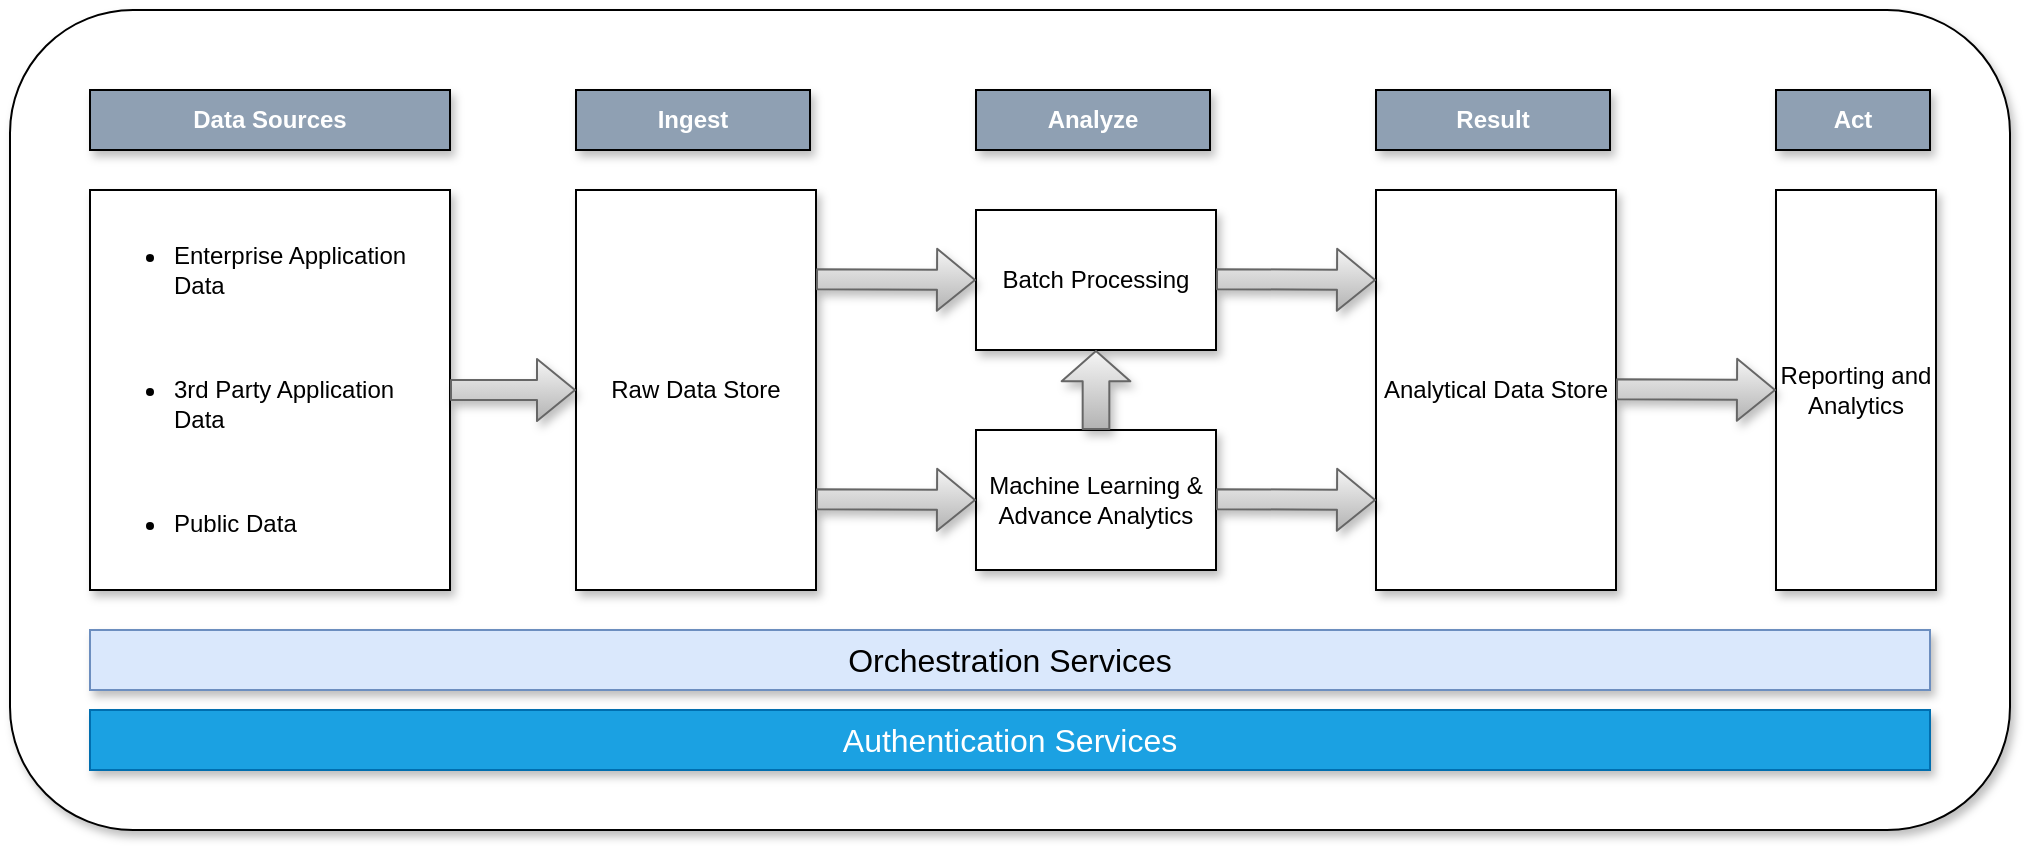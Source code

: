 <mxfile version="12.9.0" type="github">
  <diagram id="OGn64PBh9Zdr8OGnZs2C" name="Page-1">
    <mxGraphModel dx="1185" dy="594" grid="1" gridSize="10" guides="1" tooltips="1" connect="1" arrows="1" fold="1" page="1" pageScale="1" pageWidth="850" pageHeight="1100" math="0" shadow="0">
      <root>
        <mxCell id="0" />
        <mxCell id="1" parent="0" />
        <mxCell id="gZ8U1AVNbdteoeiocQ5B-48" value="" style="rounded=1;whiteSpace=wrap;html=1;shadow=1;comic=0;" vertex="1" parent="1">
          <mxGeometry x="40" y="30" width="1000" height="410" as="geometry" />
        </mxCell>
        <mxCell id="gZ8U1AVNbdteoeiocQ5B-24" value="&lt;ul&gt;&lt;li&gt;&lt;span&gt;Enterprise Application Data&lt;/span&gt;&lt;/li&gt;&lt;/ul&gt;&lt;div&gt;&lt;br&gt;&lt;/div&gt;&lt;ul&gt;&lt;li&gt;&lt;span&gt;3rd Party Application Data&lt;/span&gt;&lt;/li&gt;&lt;/ul&gt;&lt;div&gt;&lt;br&gt;&lt;/div&gt;&lt;ul&gt;&lt;li&gt;&lt;span&gt;Public Data&lt;/span&gt;&lt;/li&gt;&lt;/ul&gt;" style="rounded=0;whiteSpace=wrap;html=1;shadow=1;comic=0;align=left;" vertex="1" parent="1">
          <mxGeometry x="80" y="120" width="180" height="200" as="geometry" />
        </mxCell>
        <mxCell id="gZ8U1AVNbdteoeiocQ5B-26" value="Data Sources" style="rounded=0;whiteSpace=wrap;html=1;shadow=1;comic=0;fillColor=#8FA0B3;fontColor=#FFFFFF;fontStyle=1;glass=0;" vertex="1" parent="1">
          <mxGeometry x="80" y="70" width="180" height="30" as="geometry" />
        </mxCell>
        <mxCell id="gZ8U1AVNbdteoeiocQ5B-27" value="Raw Data Store" style="rounded=0;whiteSpace=wrap;html=1;shadow=1;comic=0;" vertex="1" parent="1">
          <mxGeometry x="323" y="120" width="120" height="200" as="geometry" />
        </mxCell>
        <mxCell id="gZ8U1AVNbdteoeiocQ5B-28" value="" style="shape=flexArrow;endArrow=classic;html=1;shadow=1;entryX=0;entryY=0.5;entryDx=0;entryDy=0;fillColor=#f5f5f5;strokeColor=#666666;gradientColor=#b3b3b3;" edge="1" parent="1" target="gZ8U1AVNbdteoeiocQ5B-27">
          <mxGeometry width="50" height="50" relative="1" as="geometry">
            <mxPoint x="260" y="220" as="sourcePoint" />
            <mxPoint x="310" y="170" as="targetPoint" />
          </mxGeometry>
        </mxCell>
        <mxCell id="gZ8U1AVNbdteoeiocQ5B-29" value="Batch Processing" style="rounded=0;whiteSpace=wrap;html=1;shadow=1;comic=0;" vertex="1" parent="1">
          <mxGeometry x="523" y="130" width="120" height="70" as="geometry" />
        </mxCell>
        <mxCell id="gZ8U1AVNbdteoeiocQ5B-30" value="Machine Learning &amp;amp; Advance Analytics" style="rounded=0;whiteSpace=wrap;html=1;shadow=1;comic=0;" vertex="1" parent="1">
          <mxGeometry x="523" y="240" width="120" height="70" as="geometry" />
        </mxCell>
        <mxCell id="gZ8U1AVNbdteoeiocQ5B-31" value="&lt;font style=&quot;font-size: 12px&quot;&gt;Analytical Data Store&lt;/font&gt;" style="rounded=0;whiteSpace=wrap;html=1;shadow=1;comic=0;" vertex="1" parent="1">
          <mxGeometry x="723" y="120" width="120" height="200" as="geometry" />
        </mxCell>
        <mxCell id="gZ8U1AVNbdteoeiocQ5B-32" value="&lt;font style=&quot;font-size: 12px&quot;&gt;Reporting and Analytics&lt;/font&gt;" style="rounded=0;whiteSpace=wrap;html=1;shadow=1;comic=0;" vertex="1" parent="1">
          <mxGeometry x="923" y="120" width="80" height="200" as="geometry" />
        </mxCell>
        <mxCell id="gZ8U1AVNbdteoeiocQ5B-33" value="&lt;font style=&quot;font-size: 16px&quot;&gt;Orchestration Services&lt;/font&gt;" style="rounded=0;whiteSpace=wrap;html=1;shadow=1;comic=0;fillColor=#dae8fc;strokeColor=#6c8ebf;" vertex="1" parent="1">
          <mxGeometry x="80" y="340" width="920" height="30" as="geometry" />
        </mxCell>
        <mxCell id="gZ8U1AVNbdteoeiocQ5B-34" value="" style="shape=flexArrow;endArrow=classic;html=1;shadow=1;fillColor=#f5f5f5;strokeColor=#666666;gradientColor=#b3b3b3;" edge="1" parent="1">
          <mxGeometry width="50" height="50" relative="1" as="geometry">
            <mxPoint x="443" y="164.58" as="sourcePoint" />
            <mxPoint x="523" y="165" as="targetPoint" />
          </mxGeometry>
        </mxCell>
        <mxCell id="gZ8U1AVNbdteoeiocQ5B-35" value="" style="shape=flexArrow;endArrow=classic;html=1;shadow=1;fillColor=#f5f5f5;strokeColor=#666666;gradientColor=#b3b3b3;" edge="1" parent="1">
          <mxGeometry width="50" height="50" relative="1" as="geometry">
            <mxPoint x="443" y="274.58" as="sourcePoint" />
            <mxPoint x="523" y="275" as="targetPoint" />
          </mxGeometry>
        </mxCell>
        <mxCell id="gZ8U1AVNbdteoeiocQ5B-36" value="" style="shape=flexArrow;endArrow=classic;html=1;shadow=1;fillColor=#f5f5f5;strokeColor=#666666;gradientColor=#b3b3b3;" edge="1" parent="1">
          <mxGeometry width="50" height="50" relative="1" as="geometry">
            <mxPoint x="643" y="164.58" as="sourcePoint" />
            <mxPoint x="723" y="165" as="targetPoint" />
          </mxGeometry>
        </mxCell>
        <mxCell id="gZ8U1AVNbdteoeiocQ5B-37" value="" style="shape=flexArrow;endArrow=classic;html=1;shadow=1;fillColor=#f5f5f5;strokeColor=#666666;gradientColor=#b3b3b3;" edge="1" parent="1">
          <mxGeometry width="50" height="50" relative="1" as="geometry">
            <mxPoint x="643" y="274.58" as="sourcePoint" />
            <mxPoint x="723" y="275" as="targetPoint" />
          </mxGeometry>
        </mxCell>
        <mxCell id="gZ8U1AVNbdteoeiocQ5B-38" value="" style="shape=flexArrow;endArrow=classic;html=1;shadow=1;fillColor=#f5f5f5;strokeColor=#666666;gradientColor=#b3b3b3;" edge="1" parent="1">
          <mxGeometry width="50" height="50" relative="1" as="geometry">
            <mxPoint x="843" y="219.58" as="sourcePoint" />
            <mxPoint x="923" y="220" as="targetPoint" />
          </mxGeometry>
        </mxCell>
        <mxCell id="gZ8U1AVNbdteoeiocQ5B-39" value="" style="shape=flexArrow;endArrow=classic;html=1;shadow=1;fillColor=#f5f5f5;strokeColor=#666666;gradientColor=#b3b3b3;exitX=0.5;exitY=0;exitDx=0;exitDy=0;entryX=0.5;entryY=1;entryDx=0;entryDy=0;width=13.333;endSize=4.725;" edge="1" parent="1" source="gZ8U1AVNbdteoeiocQ5B-30" target="gZ8U1AVNbdteoeiocQ5B-29">
          <mxGeometry width="50" height="50" relative="1" as="geometry">
            <mxPoint x="573" y="219.58" as="sourcePoint" />
            <mxPoint x="653" y="220" as="targetPoint" />
          </mxGeometry>
        </mxCell>
        <mxCell id="gZ8U1AVNbdteoeiocQ5B-43" value="Ingest" style="rounded=0;whiteSpace=wrap;html=1;shadow=1;comic=0;fillColor=#8FA0B3;fontColor=#FFFFFF;fontStyle=1" vertex="1" parent="1">
          <mxGeometry x="323" y="70" width="117" height="30" as="geometry" />
        </mxCell>
        <mxCell id="gZ8U1AVNbdteoeiocQ5B-44" value="Analyze" style="rounded=0;whiteSpace=wrap;html=1;shadow=1;comic=0;fillColor=#8FA0B3;fontStyle=1;fontColor=#FFFFFF;" vertex="1" parent="1">
          <mxGeometry x="523" y="70" width="117" height="30" as="geometry" />
        </mxCell>
        <mxCell id="gZ8U1AVNbdteoeiocQ5B-45" value="Result" style="rounded=0;whiteSpace=wrap;html=1;shadow=1;comic=0;fillColor=#8FA0B3;fontStyle=1;fontColor=#FFFFFF;" vertex="1" parent="1">
          <mxGeometry x="723" y="70" width="117" height="30" as="geometry" />
        </mxCell>
        <mxCell id="gZ8U1AVNbdteoeiocQ5B-46" value="Act" style="rounded=0;whiteSpace=wrap;html=1;shadow=1;comic=0;fillColor=#8FA0B3;fontStyle=1;fontColor=#FFFFFF;" vertex="1" parent="1">
          <mxGeometry x="923" y="70" width="77" height="30" as="geometry" />
        </mxCell>
        <mxCell id="gZ8U1AVNbdteoeiocQ5B-47" value="&lt;font style=&quot;font-size: 16px&quot;&gt;Authentication Services&lt;/font&gt;" style="rounded=0;whiteSpace=wrap;html=1;shadow=1;comic=0;fillColor=#1ba1e2;strokeColor=#006EAF;fontColor=#ffffff;" vertex="1" parent="1">
          <mxGeometry x="80" y="380" width="920" height="30" as="geometry" />
        </mxCell>
      </root>
    </mxGraphModel>
  </diagram>
</mxfile>
